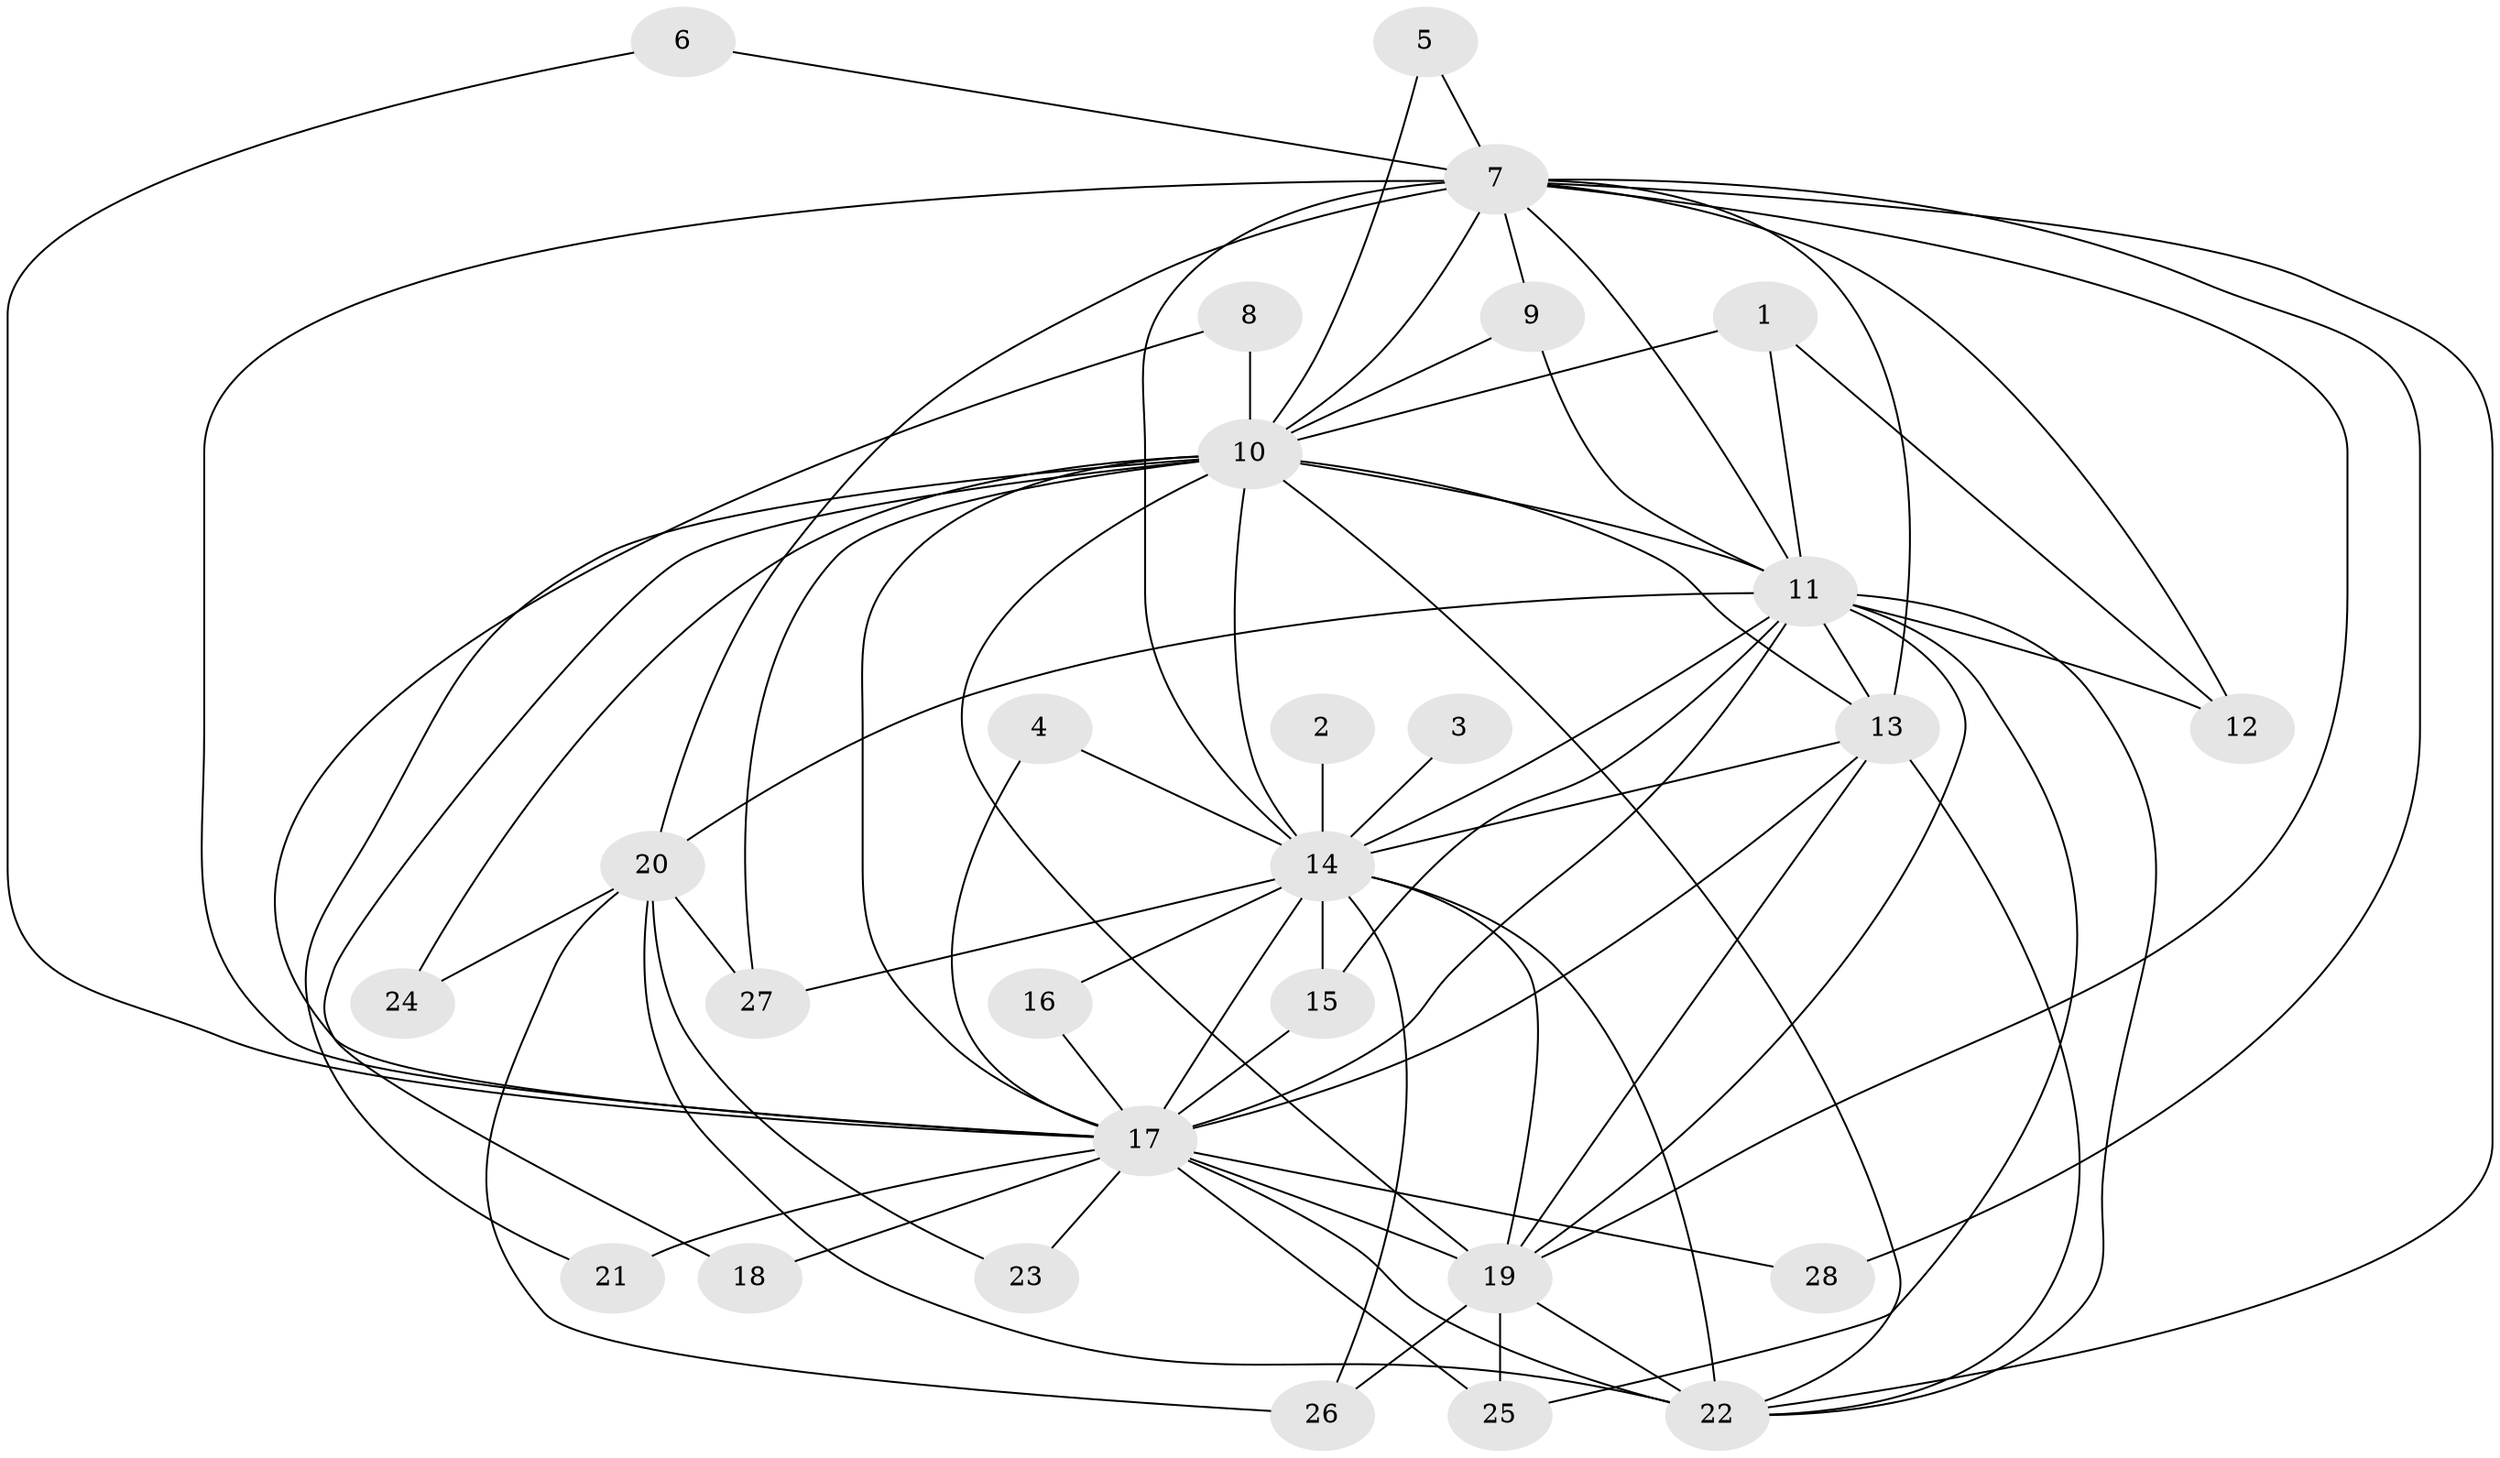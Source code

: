 // original degree distribution, {17: 0.03636363636363636, 14: 0.05454545454545454, 19: 0.01818181818181818, 20: 0.03636363636363636, 16: 0.01818181818181818, 11: 0.01818181818181818, 3: 0.16363636363636364, 2: 0.6, 7: 0.01818181818181818, 4: 0.03636363636363636}
// Generated by graph-tools (version 1.1) at 2025/49/03/09/25 03:49:41]
// undirected, 28 vertices, 73 edges
graph export_dot {
graph [start="1"]
  node [color=gray90,style=filled];
  1;
  2;
  3;
  4;
  5;
  6;
  7;
  8;
  9;
  10;
  11;
  12;
  13;
  14;
  15;
  16;
  17;
  18;
  19;
  20;
  21;
  22;
  23;
  24;
  25;
  26;
  27;
  28;
  1 -- 10 [weight=1.0];
  1 -- 11 [weight=1.0];
  1 -- 12 [weight=1.0];
  2 -- 14 [weight=3.0];
  3 -- 14 [weight=2.0];
  4 -- 14 [weight=1.0];
  4 -- 17 [weight=1.0];
  5 -- 7 [weight=1.0];
  5 -- 10 [weight=1.0];
  6 -- 7 [weight=1.0];
  6 -- 17 [weight=1.0];
  7 -- 9 [weight=2.0];
  7 -- 10 [weight=1.0];
  7 -- 11 [weight=2.0];
  7 -- 12 [weight=1.0];
  7 -- 13 [weight=1.0];
  7 -- 14 [weight=3.0];
  7 -- 17 [weight=2.0];
  7 -- 19 [weight=1.0];
  7 -- 20 [weight=1.0];
  7 -- 22 [weight=1.0];
  7 -- 28 [weight=1.0];
  8 -- 10 [weight=1.0];
  8 -- 17 [weight=1.0];
  9 -- 10 [weight=1.0];
  9 -- 11 [weight=1.0];
  10 -- 11 [weight=1.0];
  10 -- 13 [weight=1.0];
  10 -- 14 [weight=2.0];
  10 -- 17 [weight=3.0];
  10 -- 18 [weight=1.0];
  10 -- 19 [weight=2.0];
  10 -- 21 [weight=1.0];
  10 -- 22 [weight=2.0];
  10 -- 24 [weight=1.0];
  10 -- 27 [weight=1.0];
  11 -- 12 [weight=1.0];
  11 -- 13 [weight=1.0];
  11 -- 14 [weight=2.0];
  11 -- 15 [weight=1.0];
  11 -- 17 [weight=2.0];
  11 -- 19 [weight=1.0];
  11 -- 20 [weight=1.0];
  11 -- 22 [weight=2.0];
  11 -- 25 [weight=1.0];
  13 -- 14 [weight=4.0];
  13 -- 17 [weight=2.0];
  13 -- 19 [weight=1.0];
  13 -- 22 [weight=1.0];
  14 -- 15 [weight=1.0];
  14 -- 16 [weight=1.0];
  14 -- 17 [weight=4.0];
  14 -- 19 [weight=3.0];
  14 -- 22 [weight=3.0];
  14 -- 26 [weight=2.0];
  14 -- 27 [weight=1.0];
  15 -- 17 [weight=1.0];
  16 -- 17 [weight=1.0];
  17 -- 18 [weight=2.0];
  17 -- 19 [weight=2.0];
  17 -- 21 [weight=2.0];
  17 -- 22 [weight=2.0];
  17 -- 23 [weight=1.0];
  17 -- 25 [weight=1.0];
  17 -- 28 [weight=1.0];
  19 -- 22 [weight=2.0];
  19 -- 25 [weight=1.0];
  19 -- 26 [weight=1.0];
  20 -- 22 [weight=1.0];
  20 -- 23 [weight=1.0];
  20 -- 24 [weight=1.0];
  20 -- 26 [weight=1.0];
  20 -- 27 [weight=1.0];
}
